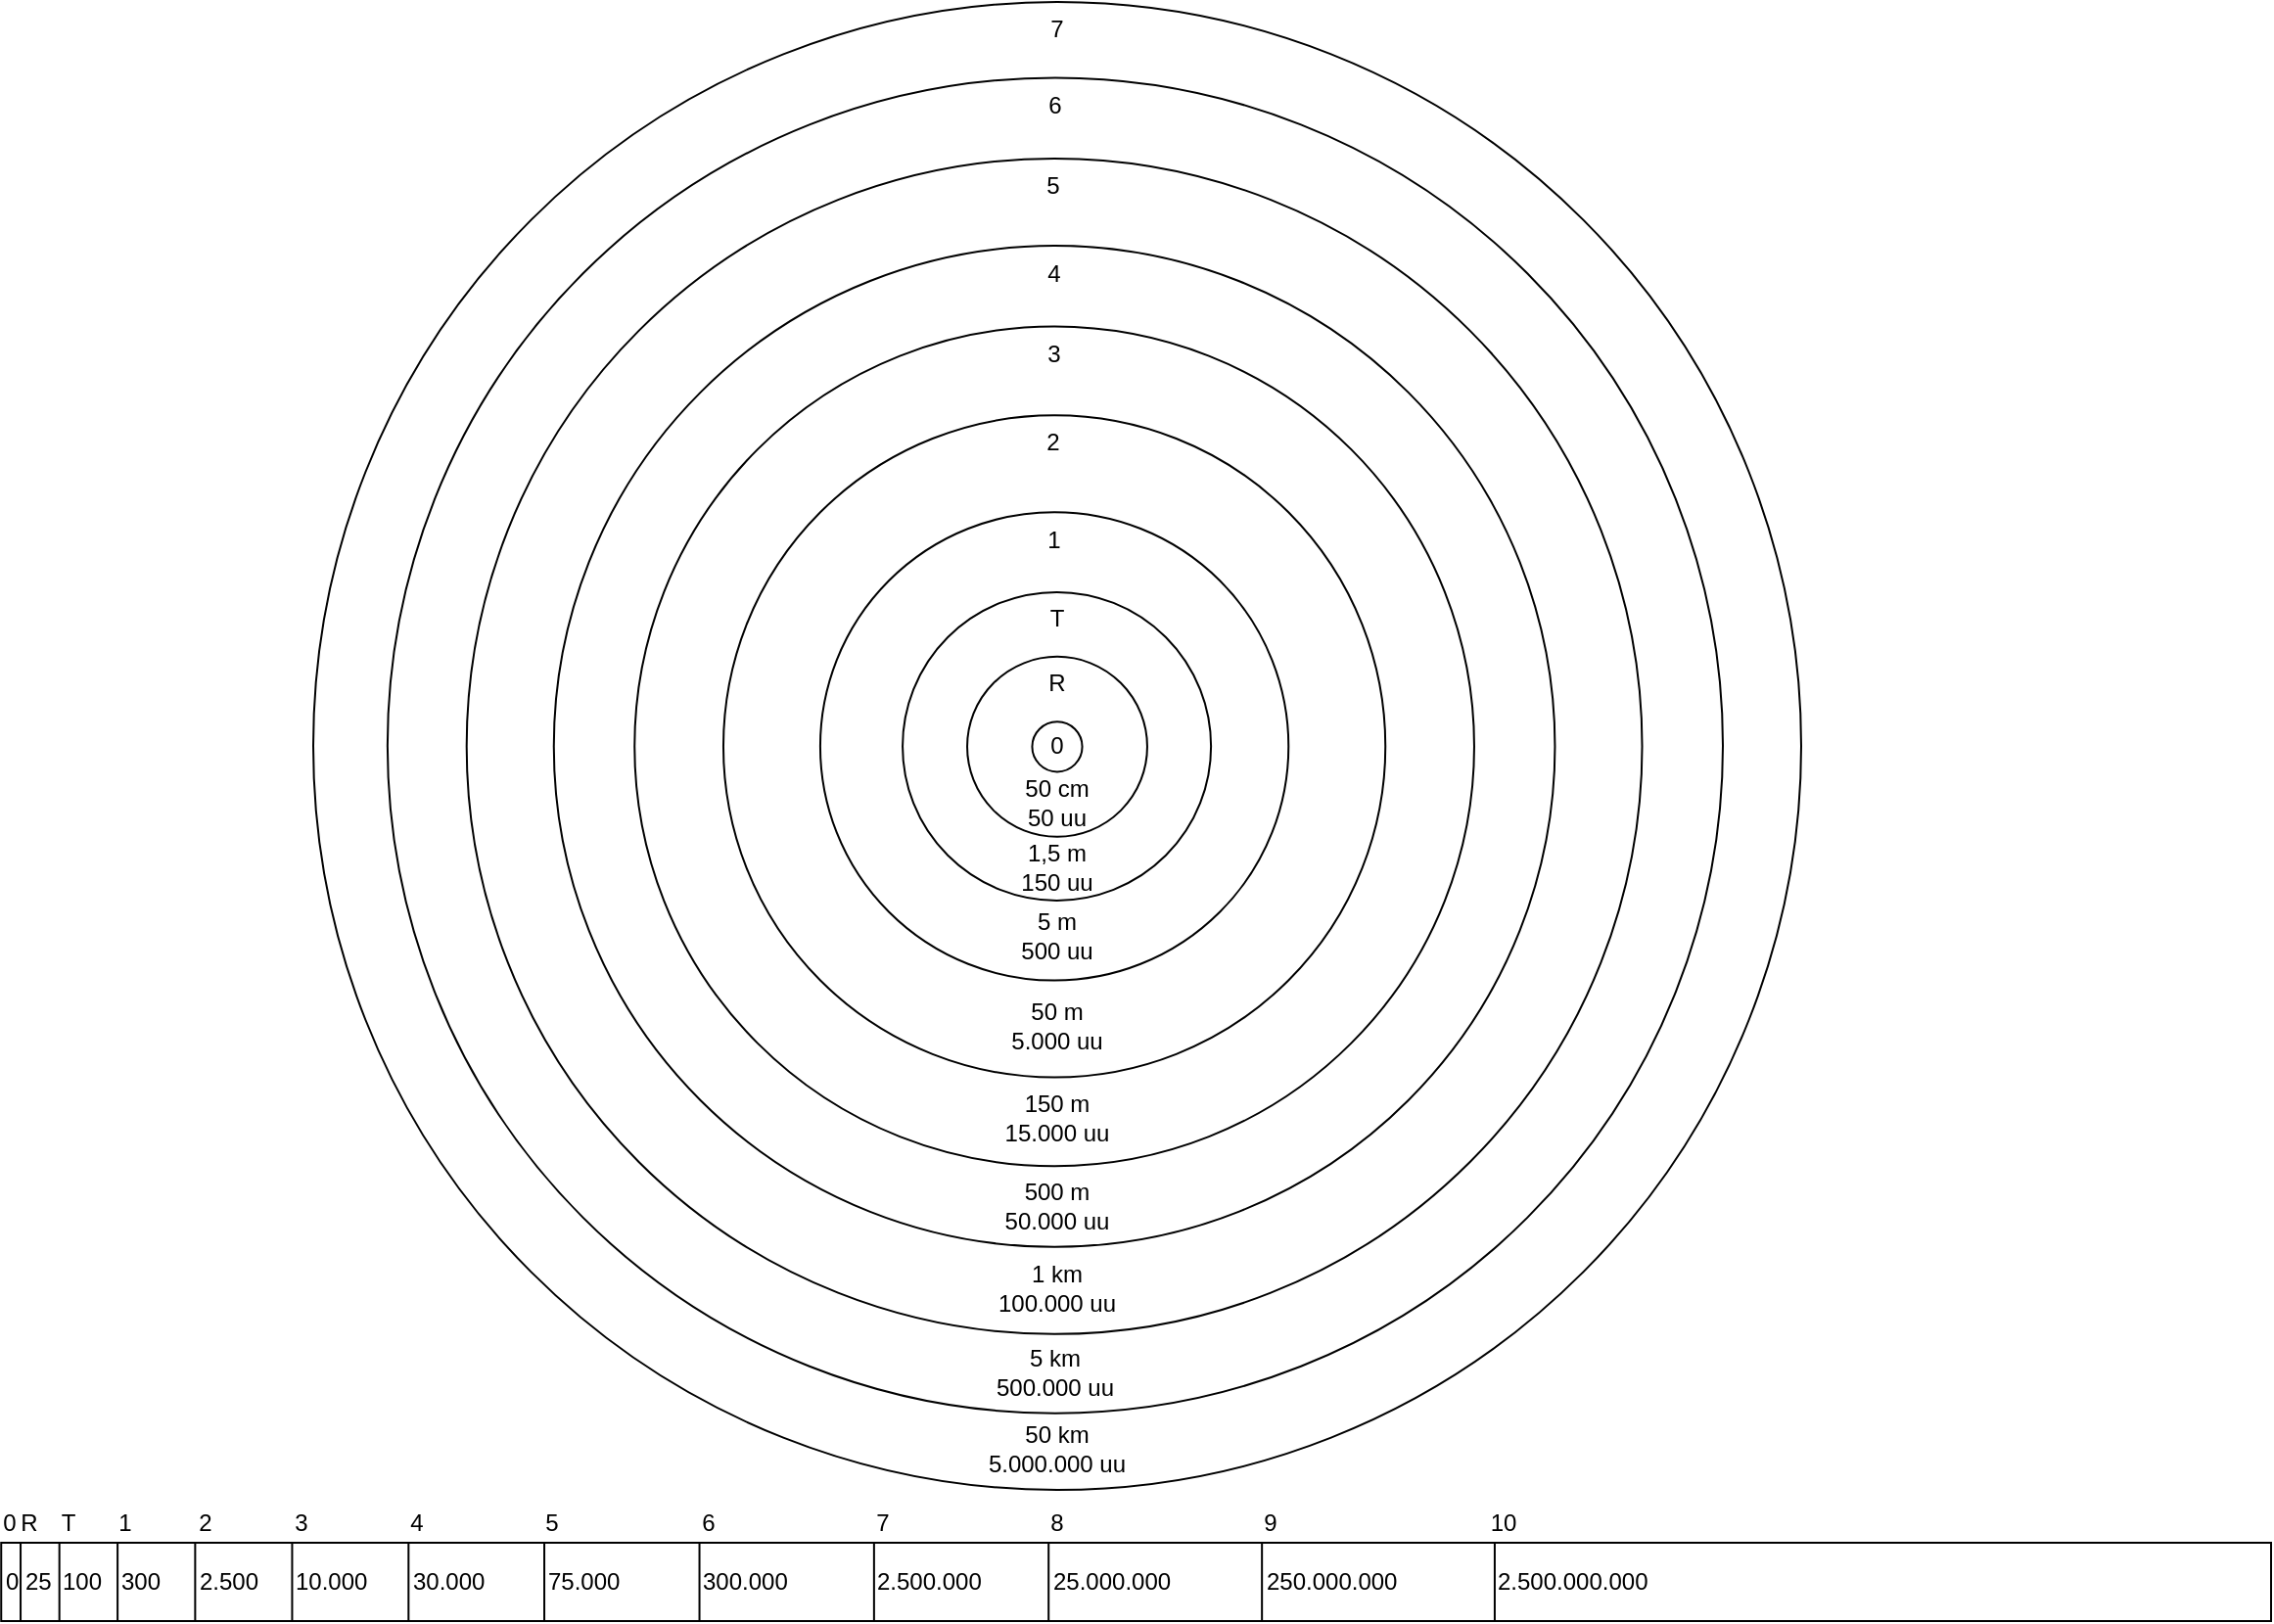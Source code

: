 <mxfile version="24.7.8">
  <diagram name="Página-1" id="lXBObBvwwERqvelVOEYb">
    <mxGraphModel dx="1687" dy="1181" grid="1" gridSize="10" guides="1" tooltips="1" connect="1" arrows="1" fold="1" page="1" pageScale="1" pageWidth="1169" pageHeight="827" math="0" shadow="0">
      <root>
        <mxCell id="0" />
        <mxCell id="1" parent="0" />
        <mxCell id="NfIZefDXJztFPGfmeGaA-67" value="" style="group;" vertex="1" connectable="0" parent="1">
          <mxGeometry x="160" width="760" height="760" as="geometry" />
        </mxCell>
        <mxCell id="NfIZefDXJztFPGfmeGaA-19" value="7" style="ellipse;whiteSpace=wrap;html=1;aspect=fixed;verticalAlign=top;align=center;horizontal=1;spacingRight=0;spacingLeft=0;spacingTop=0;container=0;" vertex="1" parent="NfIZefDXJztFPGfmeGaA-67">
          <mxGeometry width="760.0" height="760.0" as="geometry" />
        </mxCell>
        <mxCell id="NfIZefDXJztFPGfmeGaA-7" value="6" style="ellipse;whiteSpace=wrap;html=1;aspect=fixed;verticalAlign=top;container=0;" vertex="1" parent="NfIZefDXJztFPGfmeGaA-67">
          <mxGeometry x="37.938" y="38.763" width="682.062" height="682.062" as="geometry" />
        </mxCell>
        <mxCell id="NfIZefDXJztFPGfmeGaA-8" value="5" style="ellipse;whiteSpace=wrap;html=1;aspect=fixed;verticalAlign=top;container=0;" vertex="1" parent="NfIZefDXJztFPGfmeGaA-67">
          <mxGeometry x="78.351" y="80" width="600.412" height="600.412" as="geometry" />
        </mxCell>
        <mxCell id="NfIZefDXJztFPGfmeGaA-5" value="4" style="ellipse;whiteSpace=wrap;html=1;aspect=fixed;verticalAlign=top;container=0;" vertex="1" parent="NfIZefDXJztFPGfmeGaA-67">
          <mxGeometry x="122.887" y="124.536" width="511.34" height="511.34" as="geometry" />
        </mxCell>
        <mxCell id="NfIZefDXJztFPGfmeGaA-4" value="3" style="ellipse;whiteSpace=wrap;html=1;aspect=fixed;verticalAlign=top;container=0;" vertex="1" parent="NfIZefDXJztFPGfmeGaA-67">
          <mxGeometry x="164.124" y="165.773" width="428.866" height="428.866" as="geometry" />
        </mxCell>
        <mxCell id="NfIZefDXJztFPGfmeGaA-3" value="2" style="ellipse;whiteSpace=wrap;html=1;aspect=fixed;verticalAlign=top;container=0;" vertex="1" parent="NfIZefDXJztFPGfmeGaA-67">
          <mxGeometry x="209.485" y="211.134" width="338.144" height="338.144" as="geometry" />
        </mxCell>
        <mxCell id="NfIZefDXJztFPGfmeGaA-2" value="1" style="ellipse;whiteSpace=wrap;html=1;aspect=fixed;verticalAlign=top;container=0;" vertex="1" parent="NfIZefDXJztFPGfmeGaA-67">
          <mxGeometry x="258.969" y="260.619" width="239.175" height="239.175" as="geometry" />
        </mxCell>
        <mxCell id="NfIZefDXJztFPGfmeGaA-16" value="T" style="ellipse;whiteSpace=wrap;html=1;aspect=fixed;verticalAlign=top;container=0;" vertex="1" parent="NfIZefDXJztFPGfmeGaA-67">
          <mxGeometry x="301.031" y="301.443" width="157.526" height="157.526" as="geometry" />
        </mxCell>
        <mxCell id="NfIZefDXJztFPGfmeGaA-10" value="R" style="ellipse;whiteSpace=wrap;html=1;aspect=fixed;verticalAlign=top;container=0;" vertex="1" parent="NfIZefDXJztFPGfmeGaA-67">
          <mxGeometry x="334.021" y="334.433" width="91.959" height="91.959" as="geometry" />
        </mxCell>
        <mxCell id="NfIZefDXJztFPGfmeGaA-1" value="0" style="ellipse;whiteSpace=wrap;html=1;aspect=fixed;container=0;" vertex="1" parent="NfIZefDXJztFPGfmeGaA-67">
          <mxGeometry x="367.216" y="367.629" width="25.567" height="25.567" as="geometry" />
        </mxCell>
        <mxCell id="NfIZefDXJztFPGfmeGaA-9" value="&lt;div&gt;5 km&lt;/div&gt;500.000 uu" style="text;html=1;align=center;verticalAlign=middle;whiteSpace=wrap;rounded=0;container=0;" vertex="1" parent="NfIZefDXJztFPGfmeGaA-67">
          <mxGeometry x="342.268" y="688.082" width="74.227" height="24.742" as="geometry" />
        </mxCell>
        <mxCell id="NfIZefDXJztFPGfmeGaA-11" value="&lt;div&gt;1 km&lt;/div&gt;100.000 uu" style="text;html=1;align=center;verticalAlign=middle;whiteSpace=wrap;rounded=0;container=0;" vertex="1" parent="NfIZefDXJztFPGfmeGaA-67">
          <mxGeometry x="342.68" y="644.67" width="74.227" height="24.742" as="geometry" />
        </mxCell>
        <mxCell id="NfIZefDXJztFPGfmeGaA-12" value="&lt;div&gt;500 m&lt;/div&gt;50.000 uu" style="text;html=1;align=center;verticalAlign=middle;whiteSpace=wrap;rounded=0;container=0;" vertex="1" parent="NfIZefDXJztFPGfmeGaA-67">
          <mxGeometry x="342.68" y="602.134" width="74.227" height="24.742" as="geometry" />
        </mxCell>
        <mxCell id="NfIZefDXJztFPGfmeGaA-13" value="&lt;div&gt;150 m&lt;/div&gt;15.000 uu" style="text;html=1;align=center;verticalAlign=middle;whiteSpace=wrap;rounded=0;container=0;" vertex="1" parent="NfIZefDXJztFPGfmeGaA-67">
          <mxGeometry x="342.68" y="557.897" width="74.227" height="24.742" as="geometry" />
        </mxCell>
        <mxCell id="NfIZefDXJztFPGfmeGaA-14" value="&lt;div&gt;50 m&lt;/div&gt;5.000 uu" style="text;html=1;align=center;verticalAlign=middle;whiteSpace=wrap;rounded=0;container=0;" vertex="1" parent="NfIZefDXJztFPGfmeGaA-67">
          <mxGeometry x="342.68" y="510.536" width="74.227" height="24.742" as="geometry" />
        </mxCell>
        <mxCell id="NfIZefDXJztFPGfmeGaA-15" value="&lt;div&gt;5 m&lt;/div&gt;500 uu" style="text;html=1;align=center;verticalAlign=middle;whiteSpace=wrap;rounded=0;container=0;" vertex="1" parent="NfIZefDXJztFPGfmeGaA-67">
          <mxGeometry x="342.68" y="465.052" width="74.227" height="24.742" as="geometry" />
        </mxCell>
        <mxCell id="NfIZefDXJztFPGfmeGaA-17" value="&lt;div&gt;1,5 m&lt;/div&gt;150 uu" style="text;html=1;align=center;verticalAlign=middle;whiteSpace=wrap;rounded=0;container=0;" vertex="1" parent="NfIZefDXJztFPGfmeGaA-67">
          <mxGeometry x="342.887" y="429.227" width="74.227" height="24.742" as="geometry" />
        </mxCell>
        <mxCell id="NfIZefDXJztFPGfmeGaA-18" value="&lt;div&gt;50 cm&lt;/div&gt;50 uu" style="text;html=1;align=center;verticalAlign=middle;whiteSpace=wrap;rounded=0;container=0;" vertex="1" parent="NfIZefDXJztFPGfmeGaA-67">
          <mxGeometry x="342.887" y="396.649" width="74.227" height="24.742" as="geometry" />
        </mxCell>
        <mxCell id="NfIZefDXJztFPGfmeGaA-20" value="&lt;div&gt;50 km&lt;/div&gt;5.000.000 uu" style="text;html=1;align=center;verticalAlign=middle;whiteSpace=wrap;rounded=0;container=0;" vertex="1" parent="NfIZefDXJztFPGfmeGaA-67">
          <mxGeometry x="342.89" y="726.969" width="74.227" height="24.742" as="geometry" />
        </mxCell>
        <mxCell id="NfIZefDXJztFPGfmeGaA-68" value="" style="group;" vertex="1" connectable="0" parent="1">
          <mxGeometry y="767" width="1160" height="60" as="geometry" />
        </mxCell>
        <mxCell id="NfIZefDXJztFPGfmeGaA-52" value="0" style="text;html=1;align=center;verticalAlign=middle;whiteSpace=wrap;rounded=0;container=0;" vertex="1" parent="NfIZefDXJztFPGfmeGaA-68">
          <mxGeometry width="9.907" height="20" as="geometry" />
        </mxCell>
        <mxCell id="NfIZefDXJztFPGfmeGaA-53" value="R" style="text;html=1;align=center;verticalAlign=middle;whiteSpace=wrap;rounded=0;container=0;" vertex="1" parent="NfIZefDXJztFPGfmeGaA-68">
          <mxGeometry x="9.907" width="9.907" height="20" as="geometry" />
        </mxCell>
        <mxCell id="NfIZefDXJztFPGfmeGaA-54" value="T" style="text;html=1;align=center;verticalAlign=middle;whiteSpace=wrap;rounded=0;container=0;" vertex="1" parent="NfIZefDXJztFPGfmeGaA-68">
          <mxGeometry x="29.721" width="9.907" height="20" as="geometry" />
        </mxCell>
        <mxCell id="NfIZefDXJztFPGfmeGaA-55" value="1" style="text;html=1;align=center;verticalAlign=middle;whiteSpace=wrap;rounded=0;container=0;" vertex="1" parent="NfIZefDXJztFPGfmeGaA-68">
          <mxGeometry x="49.443" y="-5" width="30" height="30" as="geometry" />
        </mxCell>
        <mxCell id="NfIZefDXJztFPGfmeGaA-56" value="2" style="text;html=1;align=center;verticalAlign=middle;whiteSpace=wrap;rounded=0;container=0;" vertex="1" parent="NfIZefDXJztFPGfmeGaA-68">
          <mxGeometry x="90.062" y="-5" width="30" height="30" as="geometry" />
        </mxCell>
        <mxCell id="NfIZefDXJztFPGfmeGaA-57" value="3" style="text;html=1;align=center;verticalAlign=middle;whiteSpace=wrap;rounded=0;container=0;" vertex="1" parent="NfIZefDXJztFPGfmeGaA-68">
          <mxGeometry x="138.607" y="-5" width="30" height="30" as="geometry" />
        </mxCell>
        <mxCell id="NfIZefDXJztFPGfmeGaA-58" value="4" style="text;html=1;align=center;verticalAlign=middle;whiteSpace=wrap;rounded=0;container=0;" vertex="1" parent="NfIZefDXJztFPGfmeGaA-68">
          <mxGeometry x="198.05" y="-5" width="30" height="30" as="geometry" />
        </mxCell>
        <mxCell id="NfIZefDXJztFPGfmeGaA-59" value="5" style="text;html=1;align=center;verticalAlign=middle;whiteSpace=wrap;rounded=0;container=0;" vertex="1" parent="NfIZefDXJztFPGfmeGaA-68">
          <mxGeometry x="267.401" y="-5" width="30" height="30" as="geometry" />
        </mxCell>
        <mxCell id="NfIZefDXJztFPGfmeGaA-60" value="6" style="text;html=1;align=center;verticalAlign=middle;whiteSpace=wrap;rounded=0;container=0;" vertex="1" parent="NfIZefDXJztFPGfmeGaA-68">
          <mxGeometry x="346.658" y="-5" width="30" height="30" as="geometry" />
        </mxCell>
        <mxCell id="NfIZefDXJztFPGfmeGaA-61" value="7" style="text;html=1;align=center;verticalAlign=middle;whiteSpace=wrap;rounded=0;container=0;" vertex="1" parent="NfIZefDXJztFPGfmeGaA-68">
          <mxGeometry x="435.822" y="-5" width="30" height="30" as="geometry" />
        </mxCell>
        <mxCell id="NfIZefDXJztFPGfmeGaA-62" value="8" style="text;html=1;align=center;verticalAlign=middle;whiteSpace=wrap;rounded=0;container=0;" vertex="1" parent="NfIZefDXJztFPGfmeGaA-68">
          <mxGeometry x="524.987" y="-5" width="30" height="30" as="geometry" />
        </mxCell>
        <mxCell id="NfIZefDXJztFPGfmeGaA-63" value="9" style="text;html=1;align=center;verticalAlign=middle;whiteSpace=wrap;rounded=0;container=0;" vertex="1" parent="NfIZefDXJztFPGfmeGaA-68">
          <mxGeometry x="633.966" y="-5" width="30" height="30" as="geometry" />
        </mxCell>
        <mxCell id="NfIZefDXJztFPGfmeGaA-64" value="10" style="text;html=1;align=center;verticalAlign=middle;whiteSpace=wrap;rounded=0;container=0;" vertex="1" parent="NfIZefDXJztFPGfmeGaA-68">
          <mxGeometry x="747.852" y="-5" width="40" height="30" as="geometry" />
        </mxCell>
        <mxCell id="NfIZefDXJztFPGfmeGaA-36" value="0" style="rounded=0;whiteSpace=wrap;html=1;align=left;container=0;" vertex="1" parent="NfIZefDXJztFPGfmeGaA-68">
          <mxGeometry x="0.614" y="20" width="1158.147" height="40" as="geometry" />
        </mxCell>
        <mxCell id="NfIZefDXJztFPGfmeGaA-37" value="25" style="rounded=0;whiteSpace=wrap;html=1;align=left;container=0;" vertex="1" parent="NfIZefDXJztFPGfmeGaA-68">
          <mxGeometry x="10.521" y="20" width="1147.745" height="40" as="geometry" />
        </mxCell>
        <mxCell id="NfIZefDXJztFPGfmeGaA-38" value="100" style="rounded=0;whiteSpace=wrap;html=1;align=left;container=0;" vertex="1" parent="NfIZefDXJztFPGfmeGaA-68">
          <mxGeometry x="30.336" y="20" width="1129.664" height="40" as="geometry" />
        </mxCell>
        <mxCell id="NfIZefDXJztFPGfmeGaA-39" value="300" style="rounded=0;whiteSpace=wrap;html=1;align=left;container=0;" vertex="1" parent="NfIZefDXJztFPGfmeGaA-68">
          <mxGeometry x="60.057" y="20" width="1099.447" height="40" as="geometry" />
        </mxCell>
        <mxCell id="NfIZefDXJztFPGfmeGaA-40" value="2.500" style="rounded=0;whiteSpace=wrap;html=1;align=left;container=0;" vertex="1" parent="NfIZefDXJztFPGfmeGaA-68">
          <mxGeometry x="99.686" y="20" width="1060.066" height="40" as="geometry" />
        </mxCell>
        <mxCell id="NfIZefDXJztFPGfmeGaA-41" value="10.000" style="rounded=0;whiteSpace=wrap;html=1;align=left;container=0;" vertex="1" parent="NfIZefDXJztFPGfmeGaA-68">
          <mxGeometry x="149.222" y="20" width="1010.531" height="40" as="geometry" />
        </mxCell>
        <mxCell id="NfIZefDXJztFPGfmeGaA-42" value="30.000" style="rounded=0;whiteSpace=wrap;html=1;align=left;container=0;" vertex="1" parent="NfIZefDXJztFPGfmeGaA-68">
          <mxGeometry x="208.665" y="20" width="951.088" height="40" as="geometry" />
        </mxCell>
        <mxCell id="NfIZefDXJztFPGfmeGaA-43" value="75.000" style="rounded=0;whiteSpace=wrap;html=1;align=left;container=0;" vertex="1" parent="NfIZefDXJztFPGfmeGaA-68">
          <mxGeometry x="278.015" y="20" width="881.985" height="40" as="geometry" />
        </mxCell>
        <mxCell id="NfIZefDXJztFPGfmeGaA-44" value="300.000" style="rounded=0;whiteSpace=wrap;html=1;align=left;container=0;" vertex="1" parent="NfIZefDXJztFPGfmeGaA-68">
          <mxGeometry x="357.272" y="20" width="802.48" height="40" as="geometry" />
        </mxCell>
        <mxCell id="NfIZefDXJztFPGfmeGaA-45" value="2.500.000" style="rounded=0;whiteSpace=wrap;html=1;align=left;container=0;" vertex="1" parent="NfIZefDXJztFPGfmeGaA-68">
          <mxGeometry x="446.437" y="20" width="713.316" height="40" as="geometry" />
        </mxCell>
        <mxCell id="NfIZefDXJztFPGfmeGaA-46" value="25.000.000" style="rounded=0;whiteSpace=wrap;html=1;align=left;container=0;" vertex="1" parent="NfIZefDXJztFPGfmeGaA-68">
          <mxGeometry x="535.601" y="20" width="624.151" height="40" as="geometry" />
        </mxCell>
        <mxCell id="NfIZefDXJztFPGfmeGaA-49" value="250.000.000" style="rounded=0;whiteSpace=wrap;html=1;align=left;container=0;" vertex="1" parent="NfIZefDXJztFPGfmeGaA-68">
          <mxGeometry x="644.58" y="20" width="515.42" height="40" as="geometry" />
        </mxCell>
        <mxCell id="NfIZefDXJztFPGfmeGaA-51" value="2.500.000.000" style="rounded=0;whiteSpace=wrap;html=1;align=left;container=0;" vertex="1" parent="NfIZefDXJztFPGfmeGaA-68">
          <mxGeometry x="763.466" y="20" width="396.534" height="40" as="geometry" />
        </mxCell>
      </root>
    </mxGraphModel>
  </diagram>
</mxfile>
